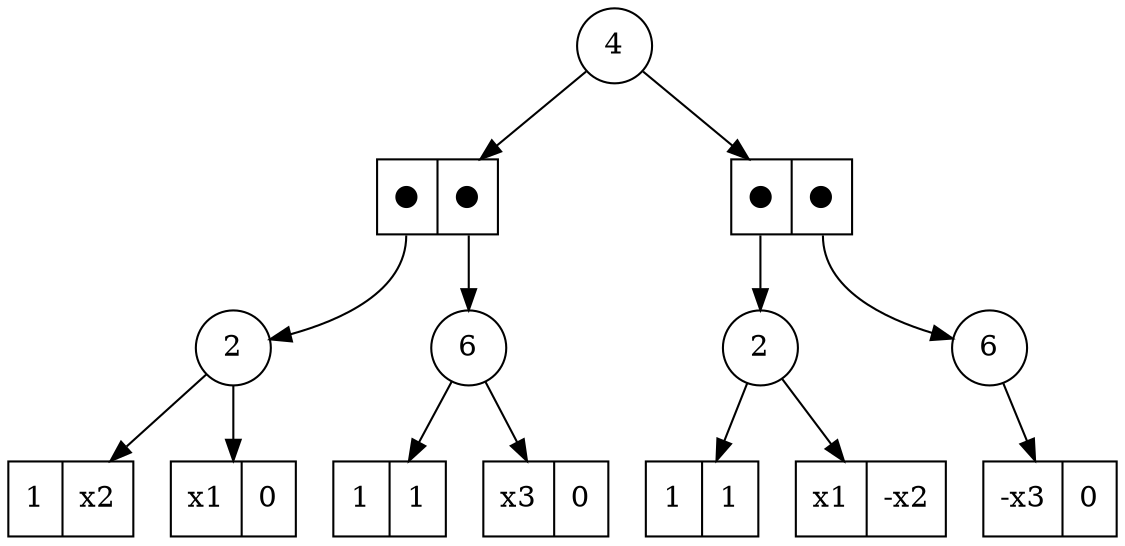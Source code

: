 digraph G {
	Dec_0_1 [shape=circle, label="4"]
	Dec_0_1 -> Ele_1_1
	Ele_1_1 [shape=record,label="<f0> ●|<f1> ●"]
	Ele_1_1:f0 -> Dec_2_1
	Dec_2_1 [shape=circle, label="2"]
	Dec_2_1 -> Ele_3_1
	Ele_3_1 [shape=record,label="<f0> 1|<f1> x2"]
	Dec_2_1 -> Ele_3_2
	Ele_3_2 [shape=record,label="<f0> x1|<f1> 0"]
	Ele_1_1:f1 -> Dec_2_2
	Dec_2_2 [shape=circle, label="6"]
	Dec_2_2 -> Ele_3_3
	Ele_3_3 [shape=record,label="<f0> 1|<f1> 1"]
	Dec_2_2 -> Ele_3_4
	Ele_3_4 [shape=record,label="<f0> x3|<f1> 0"]
	Dec_0_1 -> Ele_1_2
	Ele_1_2 [shape=record,label="<f0> ●|<f1> ●"]
	Ele_1_2:f0 -> Dec_2_3
	Dec_2_3 [shape=circle, label="2"]
	Dec_2_3 -> Ele_3_5
	Ele_3_5 [shape=record,label="<f0> 1|<f1> 1"]
	Dec_2_3 -> Ele_3_6
	Ele_3_6 [shape=record,label="<f0> x1|<f1> -x2"]
	Ele_1_2:f1 -> Dec_2_4
	Dec_2_4 [shape=circle, label="6"]
	Dec_2_4 -> Ele_3_7
	Ele_3_7 [shape=record,label="<f0> -x3|<f1> 0"]
}
